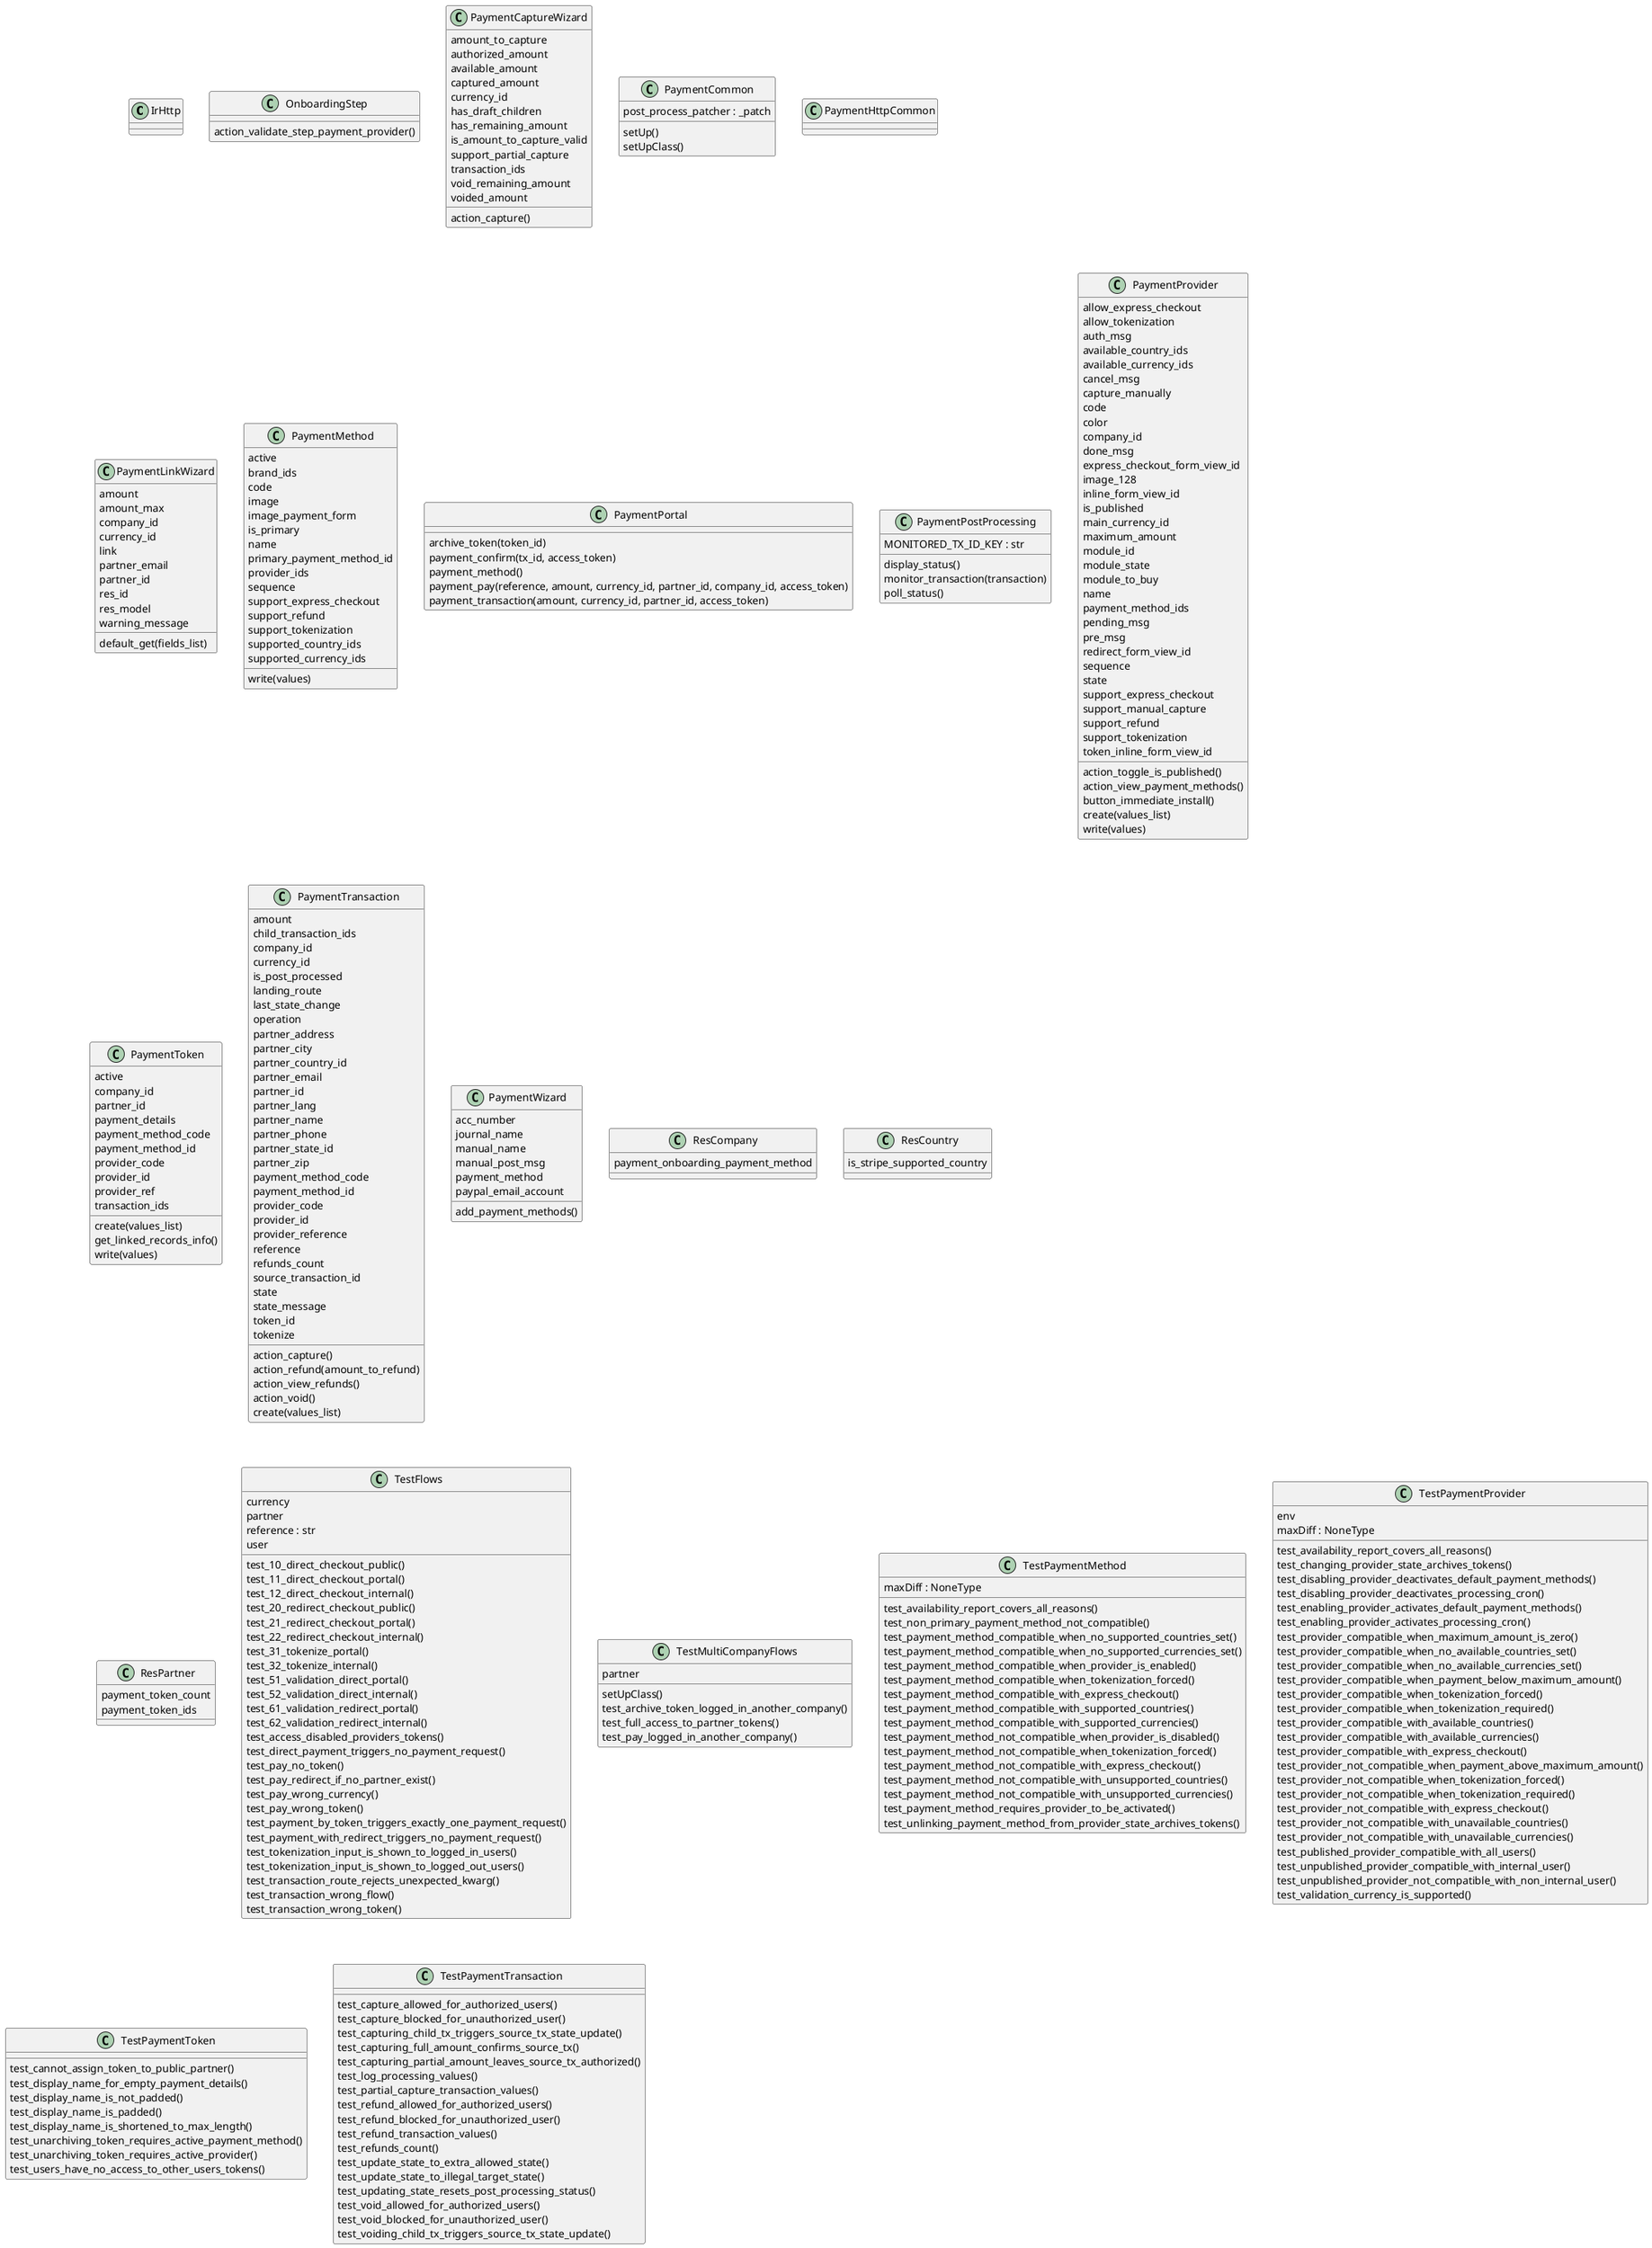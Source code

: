 @startuml classes_payment
set namespaceSeparator none
class "IrHttp" as odoo_src.odoo.addons.payment.models.ir_http.IrHttp {
}
class "OnboardingStep" as odoo_src.odoo.addons.payment.models.onboarding_step.OnboardingStep {
  action_validate_step_payment_provider()
}
class "PaymentCaptureWizard" as odoo_src.odoo.addons.payment.wizards.payment_capture_wizard.PaymentCaptureWizard {
  amount_to_capture
  authorized_amount
  available_amount
  captured_amount
  currency_id
  has_draft_children
  has_remaining_amount
  is_amount_to_capture_valid
  support_partial_capture
  transaction_ids
  void_remaining_amount
  voided_amount
  action_capture()
}
class "PaymentCommon" as odoo_src.odoo.addons.payment.tests.common.PaymentCommon {
  post_process_patcher : _patch
  setUp()
  setUpClass()
}
class "PaymentHttpCommon" as odoo_src.odoo.addons.payment.tests.http_common.PaymentHttpCommon {
}
class "PaymentLinkWizard" as odoo_src.odoo.addons.payment.wizards.payment_link_wizard.PaymentLinkWizard {
  amount
  amount_max
  company_id
  currency_id
  link
  partner_email
  partner_id
  res_id
  res_model
  warning_message
  default_get(fields_list)
}
class "PaymentMethod" as odoo_src.odoo.addons.payment.models.payment_method.PaymentMethod {
  active
  brand_ids
  code
  image
  image_payment_form
  is_primary
  name
  primary_payment_method_id
  provider_ids
  sequence
  support_express_checkout
  support_refund
  support_tokenization
  supported_country_ids
  supported_currency_ids
  write(values)
}
class "PaymentPortal" as odoo_src.odoo.addons.payment.controllers.portal.PaymentPortal {
  archive_token(token_id)
  payment_confirm(tx_id, access_token)
  payment_method()
  payment_pay(reference, amount, currency_id, partner_id, company_id, access_token)
  payment_transaction(amount, currency_id, partner_id, access_token)
}
class "PaymentPostProcessing" as odoo_src.odoo.addons.payment.controllers.post_processing.PaymentPostProcessing {
  MONITORED_TX_ID_KEY : str
  display_status()
  monitor_transaction(transaction)
  poll_status()
}
class "PaymentProvider" as odoo_src.odoo.addons.payment.models.payment_provider.PaymentProvider {
  allow_express_checkout
  allow_tokenization
  auth_msg
  available_country_ids
  available_currency_ids
  cancel_msg
  capture_manually
  code
  color
  company_id
  done_msg
  express_checkout_form_view_id
  image_128
  inline_form_view_id
  is_published
  main_currency_id
  maximum_amount
  module_id
  module_state
  module_to_buy
  name
  payment_method_ids
  pending_msg
  pre_msg
  redirect_form_view_id
  sequence
  state
  support_express_checkout
  support_manual_capture
  support_refund
  support_tokenization
  token_inline_form_view_id
  action_toggle_is_published()
  action_view_payment_methods()
  button_immediate_install()
  create(values_list)
  write(values)
}
class "PaymentToken" as odoo_src.odoo.addons.payment.models.payment_token.PaymentToken {
  active
  company_id
  partner_id
  payment_details
  payment_method_code
  payment_method_id
  provider_code
  provider_id
  provider_ref
  transaction_ids
  create(values_list)
  get_linked_records_info()
  write(values)
}
class "PaymentTransaction" as odoo_src.odoo.addons.payment.models.payment_transaction.PaymentTransaction {
  amount
  child_transaction_ids
  company_id
  currency_id
  is_post_processed
  landing_route
  last_state_change
  operation
  partner_address
  partner_city
  partner_country_id
  partner_email
  partner_id
  partner_lang
  partner_name
  partner_phone
  partner_state_id
  partner_zip
  payment_method_code
  payment_method_id
  provider_code
  provider_id
  provider_reference
  reference
  refunds_count
  source_transaction_id
  state
  state_message
  token_id
  tokenize
  action_capture()
  action_refund(amount_to_refund)
  action_view_refunds()
  action_void()
  create(values_list)
}
class "PaymentWizard" as odoo_src.odoo.addons.payment.wizards.payment_onboarding_wizard.PaymentWizard {
  acc_number
  journal_name
  manual_name
  manual_post_msg
  payment_method
  paypal_email_account
  add_payment_methods()
}
class "ResCompany" as odoo_src.odoo.addons.payment.models.res_company.ResCompany {
  payment_onboarding_payment_method
}
class "ResCountry" as odoo_src.odoo.addons.payment.models.res_country.ResCountry {
  is_stripe_supported_country
}
class "ResPartner" as odoo_src.odoo.addons.payment.models.res_partner.ResPartner {
  payment_token_count
  payment_token_ids
}
class "TestFlows" as odoo_src.odoo.addons.payment.tests.test_flows.TestFlows {
  currency
  partner
  reference : str
  user
  test_10_direct_checkout_public()
  test_11_direct_checkout_portal()
  test_12_direct_checkout_internal()
  test_20_redirect_checkout_public()
  test_21_redirect_checkout_portal()
  test_22_redirect_checkout_internal()
  test_31_tokenize_portal()
  test_32_tokenize_internal()
  test_51_validation_direct_portal()
  test_52_validation_direct_internal()
  test_61_validation_redirect_portal()
  test_62_validation_redirect_internal()
  test_access_disabled_providers_tokens()
  test_direct_payment_triggers_no_payment_request()
  test_pay_no_token()
  test_pay_redirect_if_no_partner_exist()
  test_pay_wrong_currency()
  test_pay_wrong_token()
  test_payment_by_token_triggers_exactly_one_payment_request()
  test_payment_with_redirect_triggers_no_payment_request()
  test_tokenization_input_is_shown_to_logged_in_users()
  test_tokenization_input_is_shown_to_logged_out_users()
  test_transaction_route_rejects_unexpected_kwarg()
  test_transaction_wrong_flow()
  test_transaction_wrong_token()
}
class "TestMultiCompanyFlows" as odoo_src.odoo.addons.payment.tests.test_multicompany_flows.TestMultiCompanyFlows {
  partner
  setUpClass()
  test_archive_token_logged_in_another_company()
  test_full_access_to_partner_tokens()
  test_pay_logged_in_another_company()
}
class "TestPaymentMethod" as odoo_src.odoo.addons.payment.tests.test_payment_method.TestPaymentMethod {
  maxDiff : NoneType
  test_availability_report_covers_all_reasons()
  test_non_primary_payment_method_not_compatible()
  test_payment_method_compatible_when_no_supported_countries_set()
  test_payment_method_compatible_when_no_supported_currencies_set()
  test_payment_method_compatible_when_provider_is_enabled()
  test_payment_method_compatible_when_tokenization_forced()
  test_payment_method_compatible_with_express_checkout()
  test_payment_method_compatible_with_supported_countries()
  test_payment_method_compatible_with_supported_currencies()
  test_payment_method_not_compatible_when_provider_is_disabled()
  test_payment_method_not_compatible_when_tokenization_forced()
  test_payment_method_not_compatible_with_express_checkout()
  test_payment_method_not_compatible_with_unsupported_countries()
  test_payment_method_not_compatible_with_unsupported_currencies()
  test_payment_method_requires_provider_to_be_activated()
  test_unlinking_payment_method_from_provider_state_archives_tokens()
}
class "TestPaymentProvider" as odoo_src.odoo.addons.payment.tests.test_payment_provider.TestPaymentProvider {
  env
  maxDiff : NoneType
  test_availability_report_covers_all_reasons()
  test_changing_provider_state_archives_tokens()
  test_disabling_provider_deactivates_default_payment_methods()
  test_disabling_provider_deactivates_processing_cron()
  test_enabling_provider_activates_default_payment_methods()
  test_enabling_provider_activates_processing_cron()
  test_provider_compatible_when_maximum_amount_is_zero()
  test_provider_compatible_when_no_available_countries_set()
  test_provider_compatible_when_no_available_currencies_set()
  test_provider_compatible_when_payment_below_maximum_amount()
  test_provider_compatible_when_tokenization_forced()
  test_provider_compatible_when_tokenization_required()
  test_provider_compatible_with_available_countries()
  test_provider_compatible_with_available_currencies()
  test_provider_compatible_with_express_checkout()
  test_provider_not_compatible_when_payment_above_maximum_amount()
  test_provider_not_compatible_when_tokenization_forced()
  test_provider_not_compatible_when_tokenization_required()
  test_provider_not_compatible_with_express_checkout()
  test_provider_not_compatible_with_unavailable_countries()
  test_provider_not_compatible_with_unavailable_currencies()
  test_published_provider_compatible_with_all_users()
  test_unpublished_provider_compatible_with_internal_user()
  test_unpublished_provider_not_compatible_with_non_internal_user()
  test_validation_currency_is_supported()
}
class "TestPaymentToken" as odoo_src.odoo.addons.payment.tests.test_payment_token.TestPaymentToken {
  test_cannot_assign_token_to_public_partner()
  test_display_name_for_empty_payment_details()
  test_display_name_is_not_padded()
  test_display_name_is_padded()
  test_display_name_is_shortened_to_max_length()
  test_unarchiving_token_requires_active_payment_method()
  test_unarchiving_token_requires_active_provider()
  test_users_have_no_access_to_other_users_tokens()
}
class "TestPaymentTransaction" as odoo_src.odoo.addons.payment.tests.test_payment_transaction.TestPaymentTransaction {
  test_capture_allowed_for_authorized_users()
  test_capture_blocked_for_unauthorized_user()
  test_capturing_child_tx_triggers_source_tx_state_update()
  test_capturing_full_amount_confirms_source_tx()
  test_capturing_partial_amount_leaves_source_tx_authorized()
  test_log_processing_values()
  test_partial_capture_transaction_values()
  test_refund_allowed_for_authorized_users()
  test_refund_blocked_for_unauthorized_user()
  test_refund_transaction_values()
  test_refunds_count()
  test_update_state_to_extra_allowed_state()
  test_update_state_to_illegal_target_state()
  test_updating_state_resets_post_processing_status()
  test_void_allowed_for_authorized_users()
  test_void_blocked_for_unauthorized_user()
  test_voiding_child_tx_triggers_source_tx_state_update()
}
@enduml
